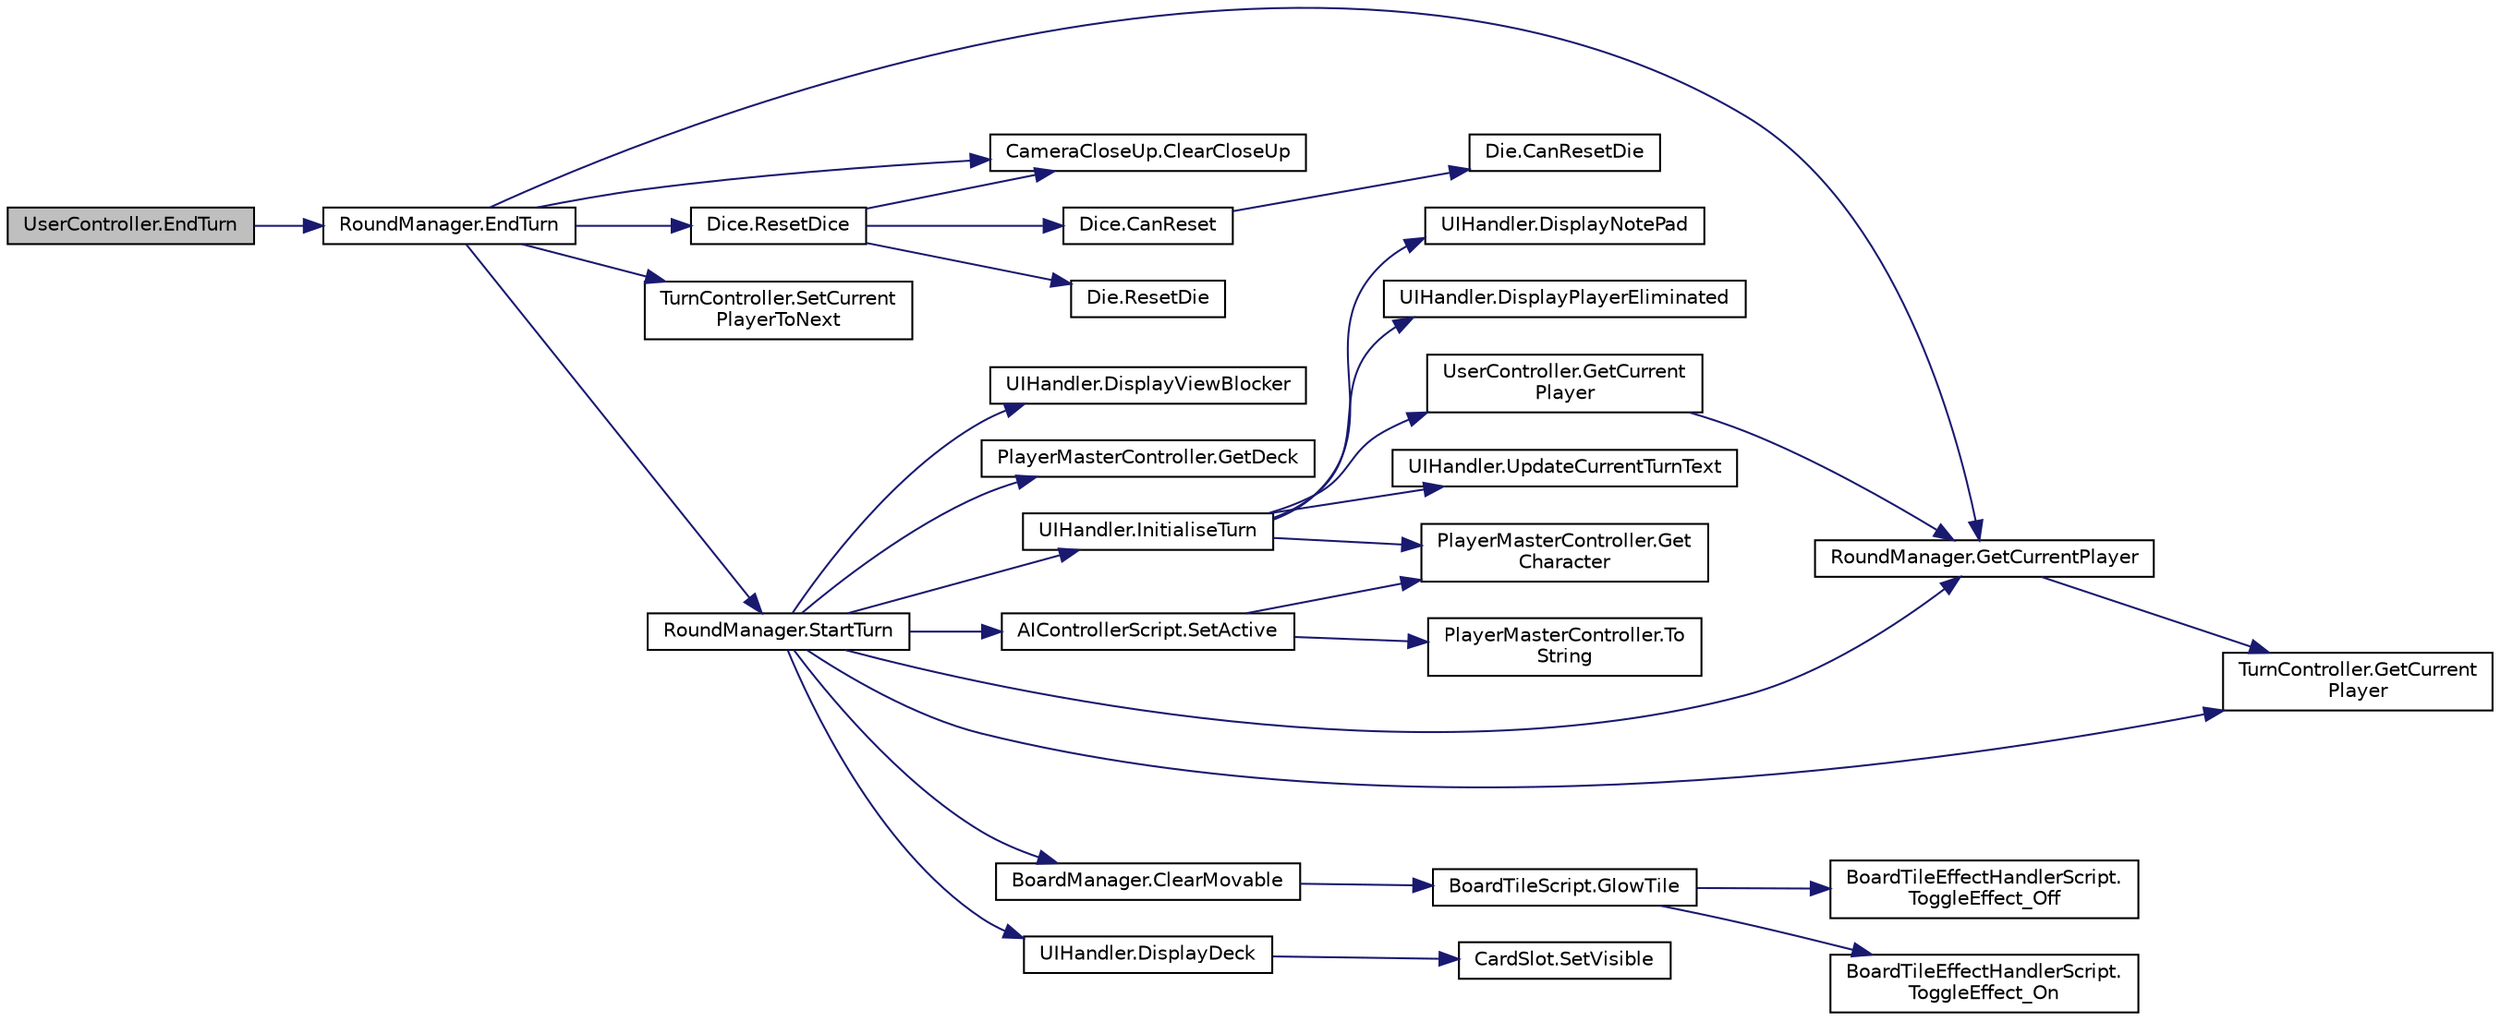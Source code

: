 digraph "UserController.EndTurn"
{
 // LATEX_PDF_SIZE
  edge [fontname="Helvetica",fontsize="10",labelfontname="Helvetica",labelfontsize="10"];
  node [fontname="Helvetica",fontsize="10",shape=record];
  rankdir="LR";
  Node1 [label="UserController.EndTurn",height=0.2,width=0.4,color="black", fillcolor="grey75", style="filled", fontcolor="black",tooltip=" "];
  Node1 -> Node2 [color="midnightblue",fontsize="10",style="solid",fontname="Helvetica"];
  Node2 [label="RoundManager.EndTurn",height=0.2,width=0.4,color="black", fillcolor="white", style="filled",URL="$class_round_manager.html#a29177f2e27c6c4af55dfa3c48d67cfb0",tooltip="Ending the turn. Returns the next player"];
  Node2 -> Node3 [color="midnightblue",fontsize="10",style="solid",fontname="Helvetica"];
  Node3 [label="CameraCloseUp.ClearCloseUp",height=0.2,width=0.4,color="black", fillcolor="white", style="filled",URL="$class_camera_close_up.html#ad31062bdf359a453fc85ebdd71fa1bae",tooltip=" "];
  Node2 -> Node4 [color="midnightblue",fontsize="10",style="solid",fontname="Helvetica"];
  Node4 [label="RoundManager.GetCurrentPlayer",height=0.2,width=0.4,color="black", fillcolor="white", style="filled",URL="$class_round_manager.html#aab3f49a5e05508a8e023a497e763c1c8",tooltip="Gets the player controller for the current player"];
  Node4 -> Node5 [color="midnightblue",fontsize="10",style="solid",fontname="Helvetica"];
  Node5 [label="TurnController.GetCurrent\lPlayer",height=0.2,width=0.4,color="black", fillcolor="white", style="filled",URL="$class_turn_controller.html#af16e42b7e61c5a999291327e2e556caa",tooltip=" "];
  Node2 -> Node6 [color="midnightblue",fontsize="10",style="solid",fontname="Helvetica"];
  Node6 [label="Dice.ResetDice",height=0.2,width=0.4,color="black", fillcolor="white", style="filled",URL="$class_dice.html#ade1dc529eeb31f31e668c595c5748e67",tooltip=" "];
  Node6 -> Node7 [color="midnightblue",fontsize="10",style="solid",fontname="Helvetica"];
  Node7 [label="Dice.CanReset",height=0.2,width=0.4,color="black", fillcolor="white", style="filled",URL="$class_dice.html#ace4c995eb73b784d1076fde140ce85af",tooltip=" "];
  Node7 -> Node8 [color="midnightblue",fontsize="10",style="solid",fontname="Helvetica"];
  Node8 [label="Die.CanResetDie",height=0.2,width=0.4,color="black", fillcolor="white", style="filled",URL="$class_die.html#a390d46459637fd249926cda472255d84",tooltip=" "];
  Node6 -> Node3 [color="midnightblue",fontsize="10",style="solid",fontname="Helvetica"];
  Node6 -> Node9 [color="midnightblue",fontsize="10",style="solid",fontname="Helvetica"];
  Node9 [label="Die.ResetDie",height=0.2,width=0.4,color="black", fillcolor="white", style="filled",URL="$class_die.html#abc11c3d2bf0c0fba1555093eb5a8469e",tooltip=" "];
  Node2 -> Node10 [color="midnightblue",fontsize="10",style="solid",fontname="Helvetica"];
  Node10 [label="TurnController.SetCurrent\lPlayerToNext",height=0.2,width=0.4,color="black", fillcolor="white", style="filled",URL="$class_turn_controller.html#ade13993ccd7681d71cec356829df0f18",tooltip=" "];
  Node2 -> Node11 [color="midnightblue",fontsize="10",style="solid",fontname="Helvetica"];
  Node11 [label="RoundManager.StartTurn",height=0.2,width=0.4,color="black", fillcolor="white", style="filled",URL="$class_round_manager.html#acf644ae21a6f9ebc2a476fc8603e18fc",tooltip="Method for starting the turn"];
  Node11 -> Node12 [color="midnightblue",fontsize="10",style="solid",fontname="Helvetica"];
  Node12 [label="BoardManager.ClearMovable",height=0.2,width=0.4,color="black", fillcolor="white", style="filled",URL="$class_board_manager.html#a653d38723d03f890d38a1b68a855c569",tooltip=" "];
  Node12 -> Node13 [color="midnightblue",fontsize="10",style="solid",fontname="Helvetica"];
  Node13 [label="BoardTileScript.GlowTile",height=0.2,width=0.4,color="black", fillcolor="white", style="filled",URL="$class_board_tile_script.html#a3ff1d3c491fe4d7e421a624ac0b5be6f",tooltip="setting the glow on the tile"];
  Node13 -> Node14 [color="midnightblue",fontsize="10",style="solid",fontname="Helvetica"];
  Node14 [label="BoardTileEffectHandlerScript.\lToggleEffect_Off",height=0.2,width=0.4,color="black", fillcolor="white", style="filled",URL="$class_board_tile_effect_handler_script.html#a93e813816ff40b3602de22f87a694766",tooltip="turn off the effect for when player can move to that tile"];
  Node13 -> Node15 [color="midnightblue",fontsize="10",style="solid",fontname="Helvetica"];
  Node15 [label="BoardTileEffectHandlerScript.\lToggleEffect_On",height=0.2,width=0.4,color="black", fillcolor="white", style="filled",URL="$class_board_tile_effect_handler_script.html#a7bf5b2a819cb44463464d5c951bf3143",tooltip="turn on the effect for when player can move to that tile"];
  Node11 -> Node16 [color="midnightblue",fontsize="10",style="solid",fontname="Helvetica"];
  Node16 [label="UIHandler.DisplayDeck",height=0.2,width=0.4,color="black", fillcolor="white", style="filled",URL="$class_u_i_handler.html#affac6b69bae9622fe2d5ef41990456aa",tooltip="Display the list of cards"];
  Node16 -> Node17 [color="midnightblue",fontsize="10",style="solid",fontname="Helvetica"];
  Node17 [label="CardSlot.SetVisible",height=0.2,width=0.4,color="black", fillcolor="white", style="filled",URL="$class_card_slot.html#af678d8249e4d52bb791b47d4ed75e7f3",tooltip=" "];
  Node11 -> Node18 [color="midnightblue",fontsize="10",style="solid",fontname="Helvetica"];
  Node18 [label="UIHandler.DisplayViewBlocker",height=0.2,width=0.4,color="black", fillcolor="white", style="filled",URL="$class_u_i_handler.html#abe1710aca2abe4dbb489f0c49a3af879",tooltip="To display the View Blocker can include the name of the player that needs it's attention"];
  Node11 -> Node4 [color="midnightblue",fontsize="10",style="solid",fontname="Helvetica"];
  Node11 -> Node5 [color="midnightblue",fontsize="10",style="solid",fontname="Helvetica"];
  Node11 -> Node19 [color="midnightblue",fontsize="10",style="solid",fontname="Helvetica"];
  Node19 [label="PlayerMasterController.GetDeck",height=0.2,width=0.4,color="black", fillcolor="white", style="filled",URL="$class_player_master_controller.html#a0a7dd34344c455ef5a0d84c2f7c4a4d6",tooltip=" "];
  Node11 -> Node20 [color="midnightblue",fontsize="10",style="solid",fontname="Helvetica"];
  Node20 [label="UIHandler.InitialiseTurn",height=0.2,width=0.4,color="black", fillcolor="white", style="filled",URL="$class_u_i_handler.html#ac072319b13f11e5ac215a0ed6ab11aa9",tooltip=" "];
  Node20 -> Node21 [color="midnightblue",fontsize="10",style="solid",fontname="Helvetica"];
  Node21 [label="UIHandler.DisplayNotePad",height=0.2,width=0.4,color="black", fillcolor="white", style="filled",URL="$class_u_i_handler.html#abe1c78d110b0a4374daed98df71fcff1",tooltip=" "];
  Node20 -> Node22 [color="midnightblue",fontsize="10",style="solid",fontname="Helvetica"];
  Node22 [label="UIHandler.DisplayPlayerEliminated",height=0.2,width=0.4,color="black", fillcolor="white", style="filled",URL="$class_u_i_handler.html#a2db6b92acd51a72b431b3eacb3884ddd",tooltip=" "];
  Node20 -> Node23 [color="midnightblue",fontsize="10",style="solid",fontname="Helvetica"];
  Node23 [label="PlayerMasterController.Get\lCharacter",height=0.2,width=0.4,color="black", fillcolor="white", style="filled",URL="$class_player_master_controller.html#a12c91851433777ae557a71d9f9a855f0",tooltip=" "];
  Node20 -> Node24 [color="midnightblue",fontsize="10",style="solid",fontname="Helvetica"];
  Node24 [label="UserController.GetCurrent\lPlayer",height=0.2,width=0.4,color="black", fillcolor="white", style="filled",URL="$class_user_controller.html#a587c55687141d18f375e0504ea4649fa",tooltip="Gets the player controller for the current player"];
  Node24 -> Node4 [color="midnightblue",fontsize="10",style="solid",fontname="Helvetica"];
  Node20 -> Node25 [color="midnightblue",fontsize="10",style="solid",fontname="Helvetica"];
  Node25 [label="UIHandler.UpdateCurrentTurnText",height=0.2,width=0.4,color="black", fillcolor="white", style="filled",URL="$class_u_i_handler.html#a33d33813339ed163ad4ab8708226f911",tooltip=" "];
  Node11 -> Node26 [color="midnightblue",fontsize="10",style="solid",fontname="Helvetica"];
  Node26 [label="AIControllerScript.SetActive",height=0.2,width=0.4,color="black", fillcolor="white", style="filled",URL="$class_a_i_controller_script.html#a606c498cbb805d816c1b06f94631a960",tooltip="to activate the AI or not set which player the AI is controlling"];
  Node26 -> Node23 [color="midnightblue",fontsize="10",style="solid",fontname="Helvetica"];
  Node26 -> Node27 [color="midnightblue",fontsize="10",style="solid",fontname="Helvetica"];
  Node27 [label="PlayerMasterController.To\lString",height=0.2,width=0.4,color="black", fillcolor="white", style="filled",URL="$class_player_master_controller.html#a59a900c17a29aece6fab552e723e22a6",tooltip=" "];
}

